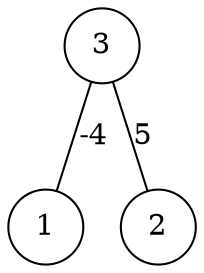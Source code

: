 graph { 
	 fontname="Helvetica,Arial,sans-serif" 
	 node [shape = circle]; 
	 3 -- 1 [label = "-4"];
	 3 -- 2 [label = "5"];
	 1;
	 2;
	 3;
}
